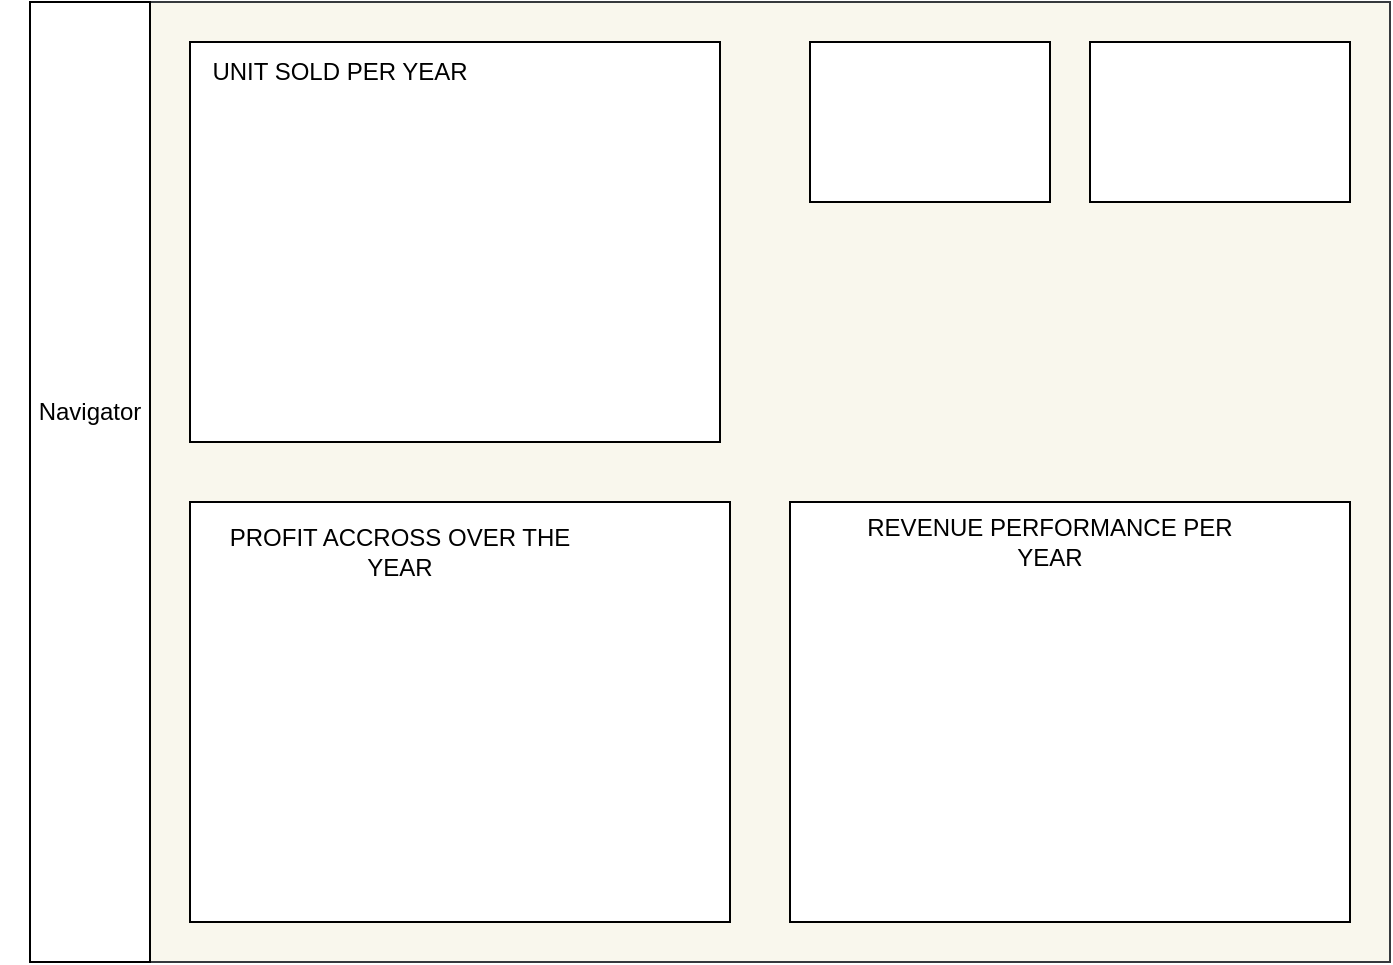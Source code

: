 <mxfile version="21.2.2" type="github" pages="2">
  <diagram name="Page-1" id="IOg-lXAIRSiLPFuE2EKe">
    <mxGraphModel dx="880" dy="484" grid="1" gridSize="10" guides="1" tooltips="1" connect="1" arrows="1" fold="1" page="1" pageScale="1" pageWidth="850" pageHeight="1100" math="0" shadow="0">
      <root>
        <mxCell id="0" />
        <mxCell id="1" parent="0" />
        <mxCell id="zCQAvS-pOLMWe_Iar6ZL-2" value="" style="rounded=0;whiteSpace=wrap;html=1;fillColor=#f9f7ed;strokeColor=#36393d;" parent="1" vertex="1">
          <mxGeometry x="80" y="40" width="680" height="480" as="geometry" />
        </mxCell>
        <mxCell id="zCQAvS-pOLMWe_Iar6ZL-4" value="" style="rounded=0;whiteSpace=wrap;html=1;" parent="1" vertex="1">
          <mxGeometry x="470" y="60" width="120" height="80" as="geometry" />
        </mxCell>
        <mxCell id="zCQAvS-pOLMWe_Iar6ZL-5" value="" style="rounded=0;whiteSpace=wrap;html=1;" parent="1" vertex="1">
          <mxGeometry x="610" y="60" width="130" height="80" as="geometry" />
        </mxCell>
        <mxCell id="zCQAvS-pOLMWe_Iar6ZL-6" value="" style="rounded=0;whiteSpace=wrap;html=1;" parent="1" vertex="1">
          <mxGeometry x="460" y="290" width="280" height="210" as="geometry" />
        </mxCell>
        <mxCell id="zCQAvS-pOLMWe_Iar6ZL-7" value="" style="rounded=0;whiteSpace=wrap;html=1;" parent="1" vertex="1">
          <mxGeometry x="80" y="40" width="60" height="480" as="geometry" />
        </mxCell>
        <mxCell id="zCQAvS-pOLMWe_Iar6ZL-8" value="" style="rounded=0;whiteSpace=wrap;html=1;" parent="1" vertex="1">
          <mxGeometry x="160" y="290" width="270" height="210" as="geometry" />
        </mxCell>
        <mxCell id="zCQAvS-pOLMWe_Iar6ZL-9" value="REVENUE PERFORMANCE PER YEAR" style="text;html=1;strokeColor=none;fillColor=none;align=center;verticalAlign=middle;whiteSpace=wrap;rounded=0;" parent="1" vertex="1">
          <mxGeometry x="480" y="300" width="220" height="20" as="geometry" />
        </mxCell>
        <mxCell id="zCQAvS-pOLMWe_Iar6ZL-10" value="PROFIT ACCROSS OVER THE YEAR" style="text;html=1;strokeColor=none;fillColor=none;align=center;verticalAlign=middle;whiteSpace=wrap;rounded=0;" parent="1" vertex="1">
          <mxGeometry x="170" y="300" width="190" height="30" as="geometry" />
        </mxCell>
        <mxCell id="yNN9bJvGP7GMBNFPy8I1-1" value="Navigator" style="text;html=1;strokeColor=none;fillColor=none;align=center;verticalAlign=middle;whiteSpace=wrap;rounded=0;" vertex="1" parent="1">
          <mxGeometry x="65" y="230" width="90" height="30" as="geometry" />
        </mxCell>
        <mxCell id="yNN9bJvGP7GMBNFPy8I1-2" value="" style="rounded=0;whiteSpace=wrap;html=1;" vertex="1" parent="1">
          <mxGeometry x="160" y="60" width="265" height="200" as="geometry" />
        </mxCell>
        <mxCell id="yNN9bJvGP7GMBNFPy8I1-3" value="UNIT SOLD PER YEAR" style="text;html=1;strokeColor=none;fillColor=none;align=center;verticalAlign=middle;whiteSpace=wrap;rounded=0;" vertex="1" parent="1">
          <mxGeometry x="155" y="60" width="160" height="30" as="geometry" />
        </mxCell>
      </root>
    </mxGraphModel>
  </diagram>
  <diagram name="Copy of Page-1" id="4ZlAIeUkRt-ddSMpUigh">
    <mxGraphModel dx="880" dy="484" grid="1" gridSize="10" guides="1" tooltips="1" connect="1" arrows="1" fold="1" page="1" pageScale="1" pageWidth="850" pageHeight="1100" math="0" shadow="0">
      <root>
        <mxCell id="NaI2W4js6MeCUPBTsbSh-0" />
        <mxCell id="NaI2W4js6MeCUPBTsbSh-1" parent="NaI2W4js6MeCUPBTsbSh-0" />
        <mxCell id="NaI2W4js6MeCUPBTsbSh-2" value="" style="rounded=0;whiteSpace=wrap;html=1;fillColor=#f9f7ed;strokeColor=#36393d;" parent="NaI2W4js6MeCUPBTsbSh-1" vertex="1">
          <mxGeometry x="80" y="40" width="680" height="480" as="geometry" />
        </mxCell>
        <mxCell id="NaI2W4js6MeCUPBTsbSh-3" value="TR" style="rounded=0;whiteSpace=wrap;html=1;" parent="NaI2W4js6MeCUPBTsbSh-1" vertex="1">
          <mxGeometry x="150" y="70" width="120" height="100" as="geometry" />
        </mxCell>
        <mxCell id="NaI2W4js6MeCUPBTsbSh-4" value="TP" style="rounded=0;whiteSpace=wrap;html=1;" parent="NaI2W4js6MeCUPBTsbSh-1" vertex="1">
          <mxGeometry x="150" y="200" width="120" height="90" as="geometry" />
        </mxCell>
        <mxCell id="NaI2W4js6MeCUPBTsbSh-5" value="" style="rounded=0;whiteSpace=wrap;html=1;" parent="NaI2W4js6MeCUPBTsbSh-1" vertex="1">
          <mxGeometry x="170" y="330" width="570" height="170" as="geometry" />
        </mxCell>
        <mxCell id="NaI2W4js6MeCUPBTsbSh-6" value="" style="rounded=0;whiteSpace=wrap;html=1;" parent="NaI2W4js6MeCUPBTsbSh-1" vertex="1">
          <mxGeometry x="80" y="40" width="60" height="480" as="geometry" />
        </mxCell>
        <mxCell id="NaI2W4js6MeCUPBTsbSh-7" value="" style="rounded=0;whiteSpace=wrap;html=1;" parent="NaI2W4js6MeCUPBTsbSh-1" vertex="1">
          <mxGeometry x="530" y="70" width="210" height="220" as="geometry" />
        </mxCell>
        <mxCell id="NaI2W4js6MeCUPBTsbSh-8" value="TOTAL REVENUE ACROSS REGION" style="text;html=1;strokeColor=none;fillColor=none;align=center;verticalAlign=middle;whiteSpace=wrap;rounded=0;" parent="NaI2W4js6MeCUPBTsbSh-1" vertex="1">
          <mxGeometry x="135" y="330" width="290" height="20" as="geometry" />
        </mxCell>
        <mxCell id="YvZcR86qMEFOBDP7w0MT-0" value="TOTAL PROFIT ACROSS REGION" style="text;html=1;strokeColor=none;fillColor=none;align=center;verticalAlign=middle;whiteSpace=wrap;rounded=0;" vertex="1" parent="NaI2W4js6MeCUPBTsbSh-1">
          <mxGeometry x="520" y="90" width="220" height="30" as="geometry" />
        </mxCell>
        <mxCell id="YvZcR86qMEFOBDP7w0MT-1" value="" style="rounded=0;whiteSpace=wrap;html=1;" vertex="1" parent="NaI2W4js6MeCUPBTsbSh-1">
          <mxGeometry x="290" y="70" width="210" height="220" as="geometry" />
        </mxCell>
        <mxCell id="YvZcR86qMEFOBDP7w0MT-2" value="UNIT SOLD ACCROSS REGION&amp;nbsp;" style="text;html=1;strokeColor=none;fillColor=none;align=center;verticalAlign=middle;whiteSpace=wrap;rounded=0;" vertex="1" parent="NaI2W4js6MeCUPBTsbSh-1">
          <mxGeometry x="280" y="100" width="180" height="30" as="geometry" />
        </mxCell>
      </root>
    </mxGraphModel>
  </diagram>
</mxfile>
